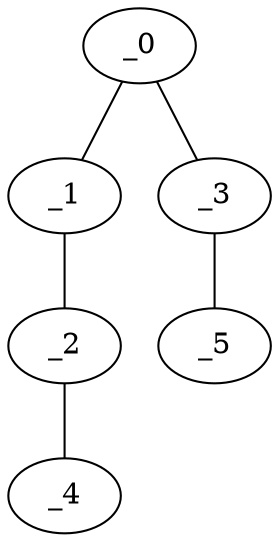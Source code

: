 graph NP1_0006 {
	_0	 [x="0.726122",
		y="3.04432"];
	_1	 [x="2.31907",
		y="0.530293"];
	_0 -- _1;
	_3	 [x="0.7",
		y="0.59"];
	_0 -- _3;
	_2	 [x="2.23",
		y="2.94"];
	_1 -- _2;
	_4	 [x="0.20941",
		y="1.44276"];
	_2 -- _4;
	_5	 [x="1.06419",
		y="2.42867"];
	_3 -- _5;
}
